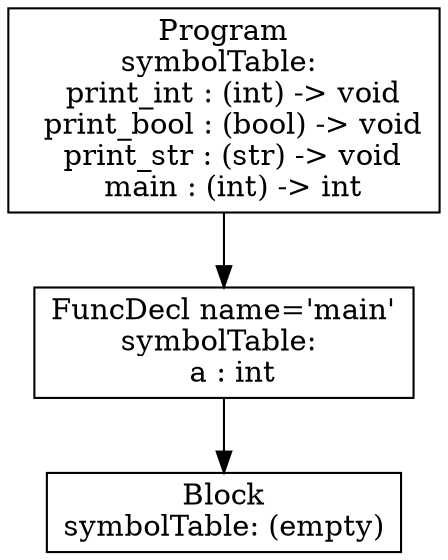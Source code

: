 digraph AST {
2 [shape=box, label="Block\nsymbolTable: (empty)"];
1 [shape=box, label="FuncDecl name='main'\nsymbolTable: \n  a : int"];
1 -> 2;
0 [shape=box, label="Program\nsymbolTable: \n  print_int : (int) -> void\n  print_bool : (bool) -> void\n  print_str : (str) -> void\n  main : (int) -> int"];
0 -> 1;
}
